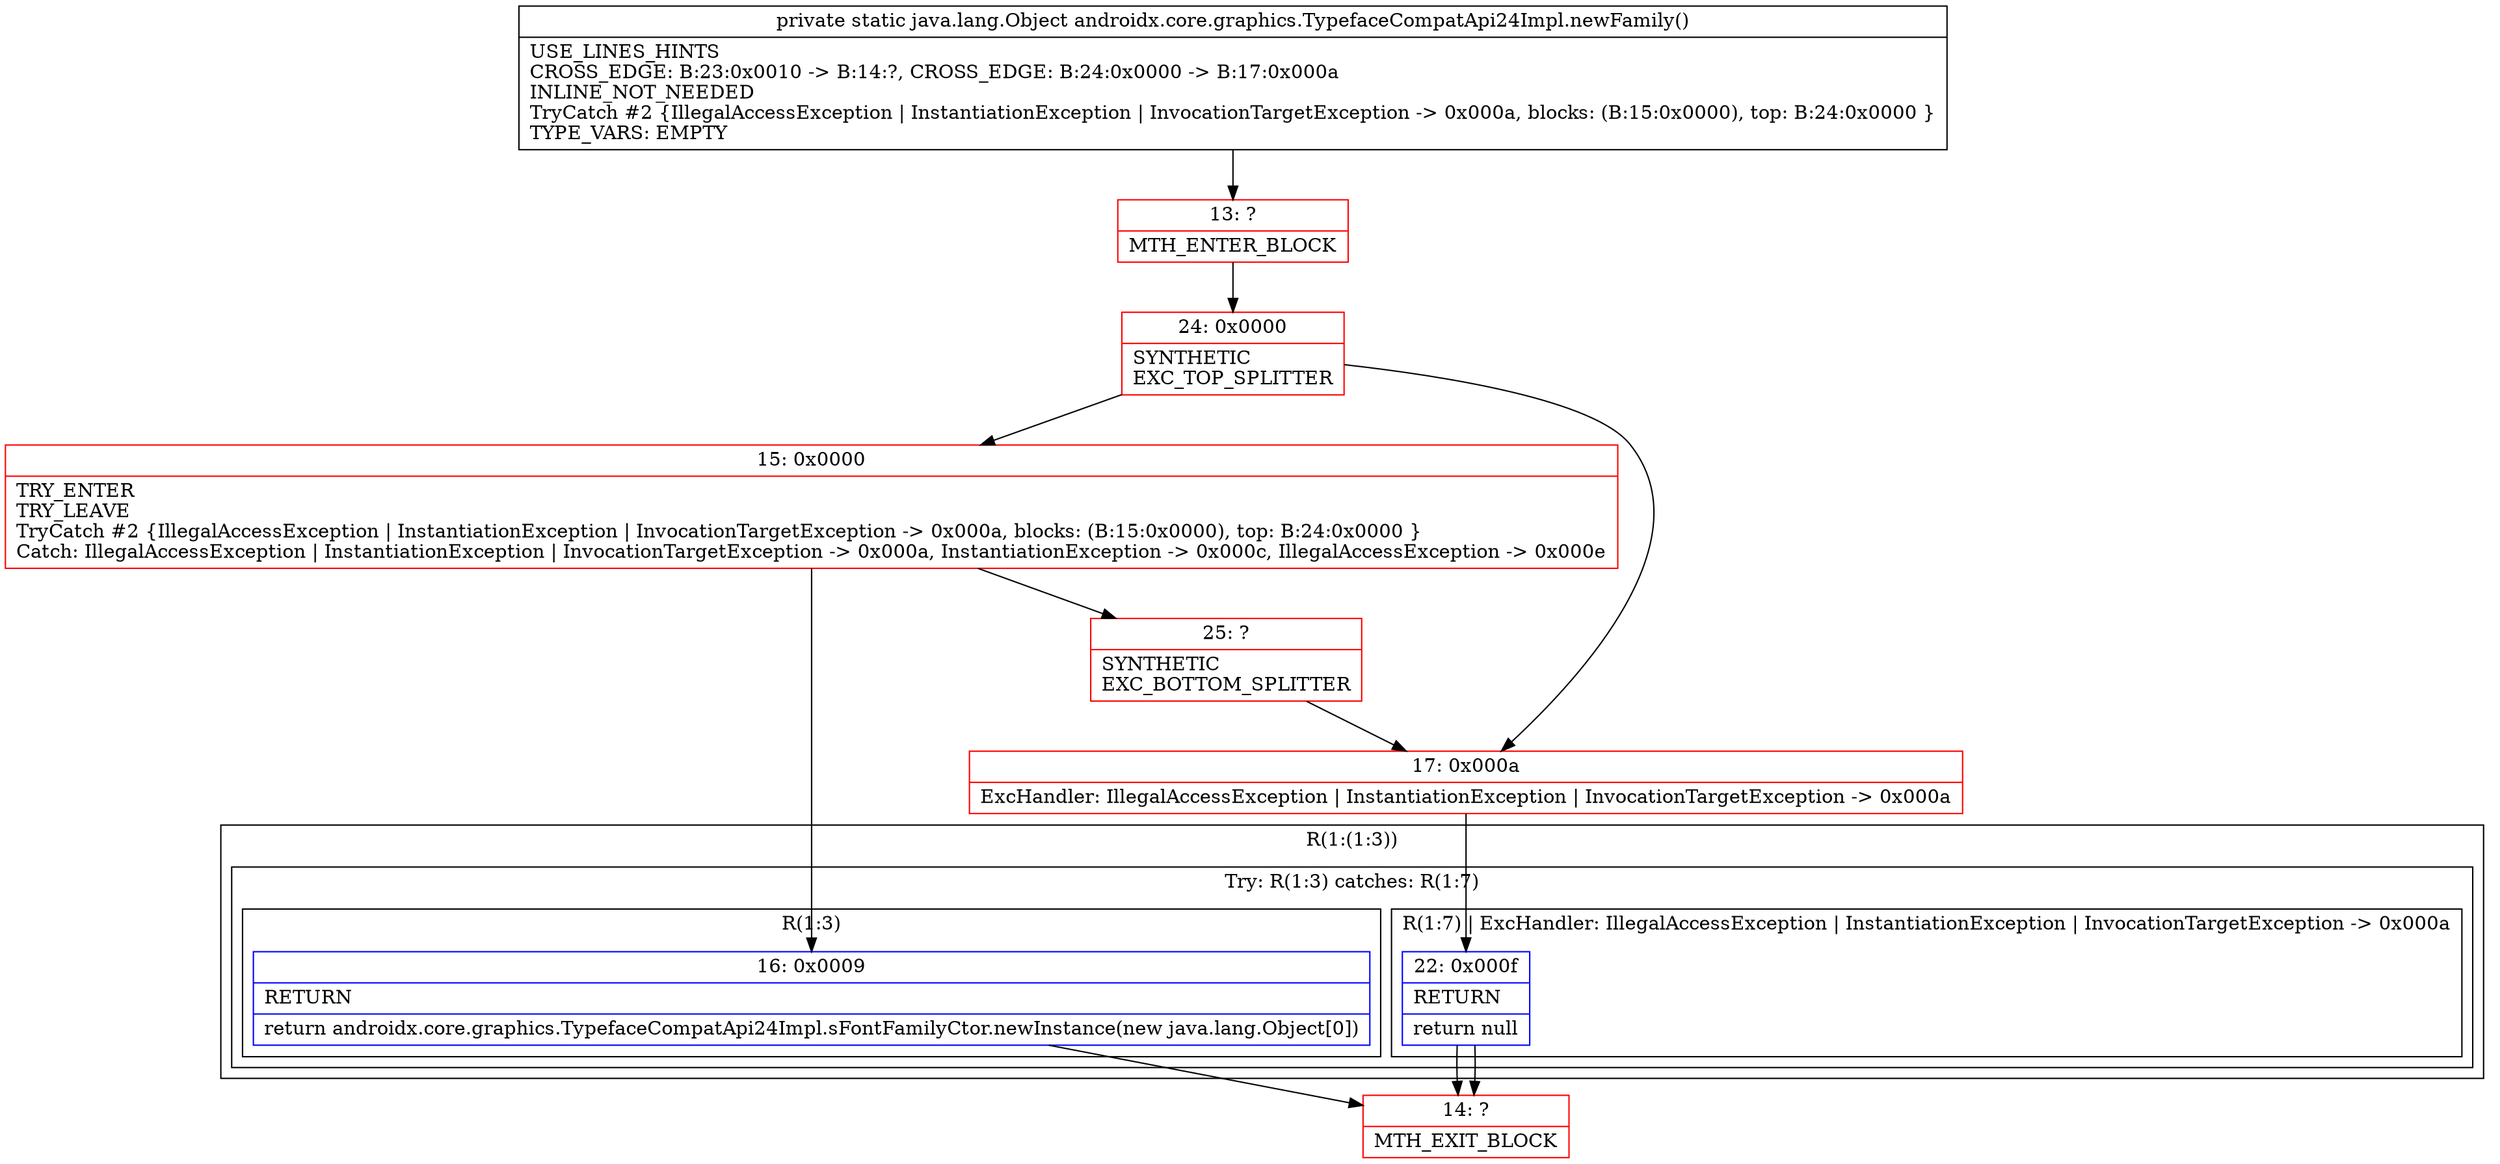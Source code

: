 digraph "CFG forandroidx.core.graphics.TypefaceCompatApi24Impl.newFamily()Ljava\/lang\/Object;" {
subgraph cluster_Region_943480875 {
label = "R(1:(1:3))";
node [shape=record,color=blue];
subgraph cluster_TryCatchRegion_2082464278 {
label = "Try: R(1:3) catches: R(1:7)";
node [shape=record,color=blue];
subgraph cluster_Region_1001859495 {
label = "R(1:3)";
node [shape=record,color=blue];
Node_16 [shape=record,label="{16\:\ 0x0009|RETURN\l|return androidx.core.graphics.TypefaceCompatApi24Impl.sFontFamilyCtor.newInstance(new java.lang.Object[0])\l}"];
}
subgraph cluster_Region_1920376518 {
label = "R(1:7) | ExcHandler: IllegalAccessException \| InstantiationException \| InvocationTargetException \-\> 0x000a\l";
node [shape=record,color=blue];
Node_22 [shape=record,label="{22\:\ 0x000f|RETURN\l|return null\l}"];
}
}
}
subgraph cluster_Region_1920376518 {
label = "R(1:7) | ExcHandler: IllegalAccessException \| InstantiationException \| InvocationTargetException \-\> 0x000a\l";
node [shape=record,color=blue];
Node_22 [shape=record,label="{22\:\ 0x000f|RETURN\l|return null\l}"];
}
Node_13 [shape=record,color=red,label="{13\:\ ?|MTH_ENTER_BLOCK\l}"];
Node_24 [shape=record,color=red,label="{24\:\ 0x0000|SYNTHETIC\lEXC_TOP_SPLITTER\l}"];
Node_15 [shape=record,color=red,label="{15\:\ 0x0000|TRY_ENTER\lTRY_LEAVE\lTryCatch #2 \{IllegalAccessException \| InstantiationException \| InvocationTargetException \-\> 0x000a, blocks: (B:15:0x0000), top: B:24:0x0000 \}\lCatch: IllegalAccessException \| InstantiationException \| InvocationTargetException \-\> 0x000a, InstantiationException \-\> 0x000c, IllegalAccessException \-\> 0x000e\l}"];
Node_14 [shape=record,color=red,label="{14\:\ ?|MTH_EXIT_BLOCK\l}"];
Node_25 [shape=record,color=red,label="{25\:\ ?|SYNTHETIC\lEXC_BOTTOM_SPLITTER\l}"];
Node_17 [shape=record,color=red,label="{17\:\ 0x000a|ExcHandler: IllegalAccessException \| InstantiationException \| InvocationTargetException \-\> 0x000a\l}"];
MethodNode[shape=record,label="{private static java.lang.Object androidx.core.graphics.TypefaceCompatApi24Impl.newFamily()  | USE_LINES_HINTS\lCROSS_EDGE: B:23:0x0010 \-\> B:14:?, CROSS_EDGE: B:24:0x0000 \-\> B:17:0x000a\lINLINE_NOT_NEEDED\lTryCatch #2 \{IllegalAccessException \| InstantiationException \| InvocationTargetException \-\> 0x000a, blocks: (B:15:0x0000), top: B:24:0x0000 \}\lTYPE_VARS: EMPTY\l}"];
MethodNode -> Node_13;Node_16 -> Node_14;
Node_22 -> Node_14;
Node_22 -> Node_14;
Node_13 -> Node_24;
Node_24 -> Node_15;
Node_24 -> Node_17;
Node_15 -> Node_16;
Node_15 -> Node_25;
Node_25 -> Node_17;
Node_17 -> Node_22;
}

